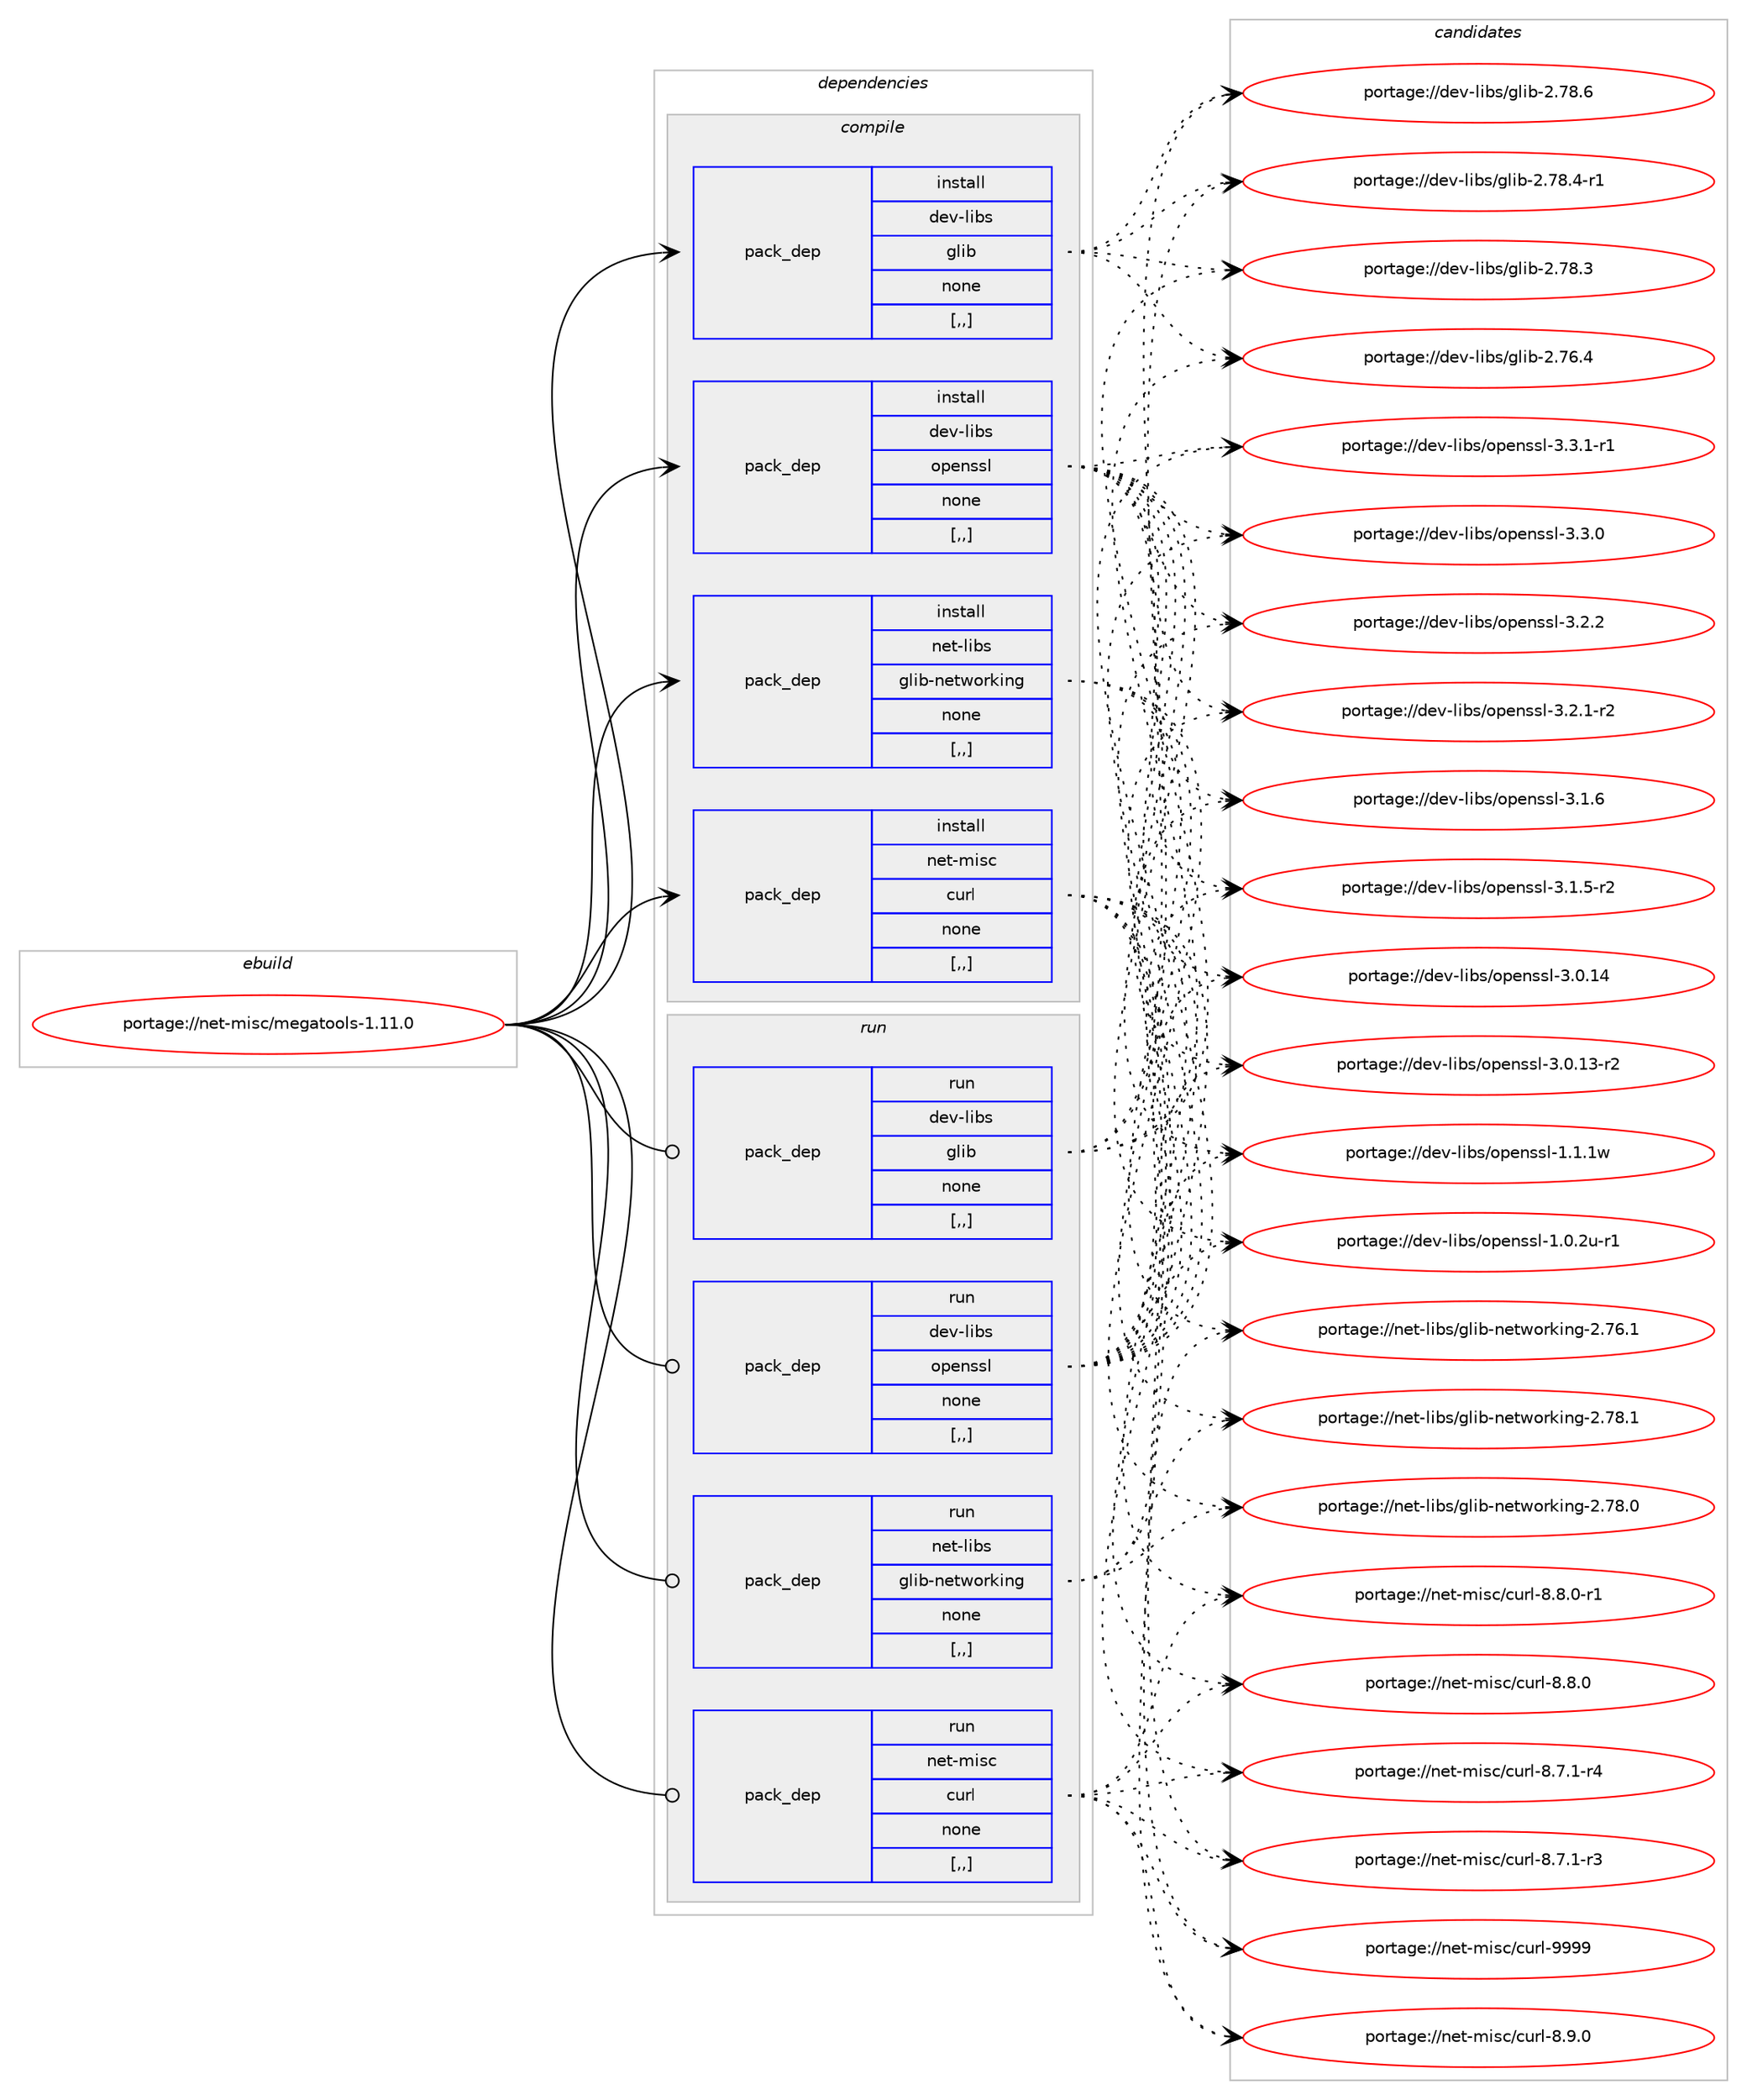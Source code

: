 digraph prolog {

# *************
# Graph options
# *************

newrank=true;
concentrate=true;
compound=true;
graph [rankdir=LR,fontname=Helvetica,fontsize=10,ranksep=1.5];#, ranksep=2.5, nodesep=0.2];
edge  [arrowhead=vee];
node  [fontname=Helvetica,fontsize=10];

# **********
# The ebuild
# **********

subgraph cluster_leftcol {
color=gray;
label=<<i>ebuild</i>>;
id [label="portage://net-misc/megatools-1.11.0", color=red, width=4, href="../net-misc/megatools-1.11.0.svg"];
}

# ****************
# The dependencies
# ****************

subgraph cluster_midcol {
color=gray;
label=<<i>dependencies</i>>;
subgraph cluster_compile {
fillcolor="#eeeeee";
style=filled;
label=<<i>compile</i>>;
subgraph pack271269 {
dependency371786 [label=<<TABLE BORDER="0" CELLBORDER="1" CELLSPACING="0" CELLPADDING="4" WIDTH="220"><TR><TD ROWSPAN="6" CELLPADDING="30">pack_dep</TD></TR><TR><TD WIDTH="110">install</TD></TR><TR><TD>dev-libs</TD></TR><TR><TD>glib</TD></TR><TR><TD>none</TD></TR><TR><TD>[,,]</TD></TR></TABLE>>, shape=none, color=blue];
}
id:e -> dependency371786:w [weight=20,style="solid",arrowhead="vee"];
subgraph pack271270 {
dependency371787 [label=<<TABLE BORDER="0" CELLBORDER="1" CELLSPACING="0" CELLPADDING="4" WIDTH="220"><TR><TD ROWSPAN="6" CELLPADDING="30">pack_dep</TD></TR><TR><TD WIDTH="110">install</TD></TR><TR><TD>dev-libs</TD></TR><TR><TD>openssl</TD></TR><TR><TD>none</TD></TR><TR><TD>[,,]</TD></TR></TABLE>>, shape=none, color=blue];
}
id:e -> dependency371787:w [weight=20,style="solid",arrowhead="vee"];
subgraph pack271271 {
dependency371788 [label=<<TABLE BORDER="0" CELLBORDER="1" CELLSPACING="0" CELLPADDING="4" WIDTH="220"><TR><TD ROWSPAN="6" CELLPADDING="30">pack_dep</TD></TR><TR><TD WIDTH="110">install</TD></TR><TR><TD>net-libs</TD></TR><TR><TD>glib-networking</TD></TR><TR><TD>none</TD></TR><TR><TD>[,,]</TD></TR></TABLE>>, shape=none, color=blue];
}
id:e -> dependency371788:w [weight=20,style="solid",arrowhead="vee"];
subgraph pack271272 {
dependency371789 [label=<<TABLE BORDER="0" CELLBORDER="1" CELLSPACING="0" CELLPADDING="4" WIDTH="220"><TR><TD ROWSPAN="6" CELLPADDING="30">pack_dep</TD></TR><TR><TD WIDTH="110">install</TD></TR><TR><TD>net-misc</TD></TR><TR><TD>curl</TD></TR><TR><TD>none</TD></TR><TR><TD>[,,]</TD></TR></TABLE>>, shape=none, color=blue];
}
id:e -> dependency371789:w [weight=20,style="solid",arrowhead="vee"];
}
subgraph cluster_compileandrun {
fillcolor="#eeeeee";
style=filled;
label=<<i>compile and run</i>>;
}
subgraph cluster_run {
fillcolor="#eeeeee";
style=filled;
label=<<i>run</i>>;
subgraph pack271273 {
dependency371790 [label=<<TABLE BORDER="0" CELLBORDER="1" CELLSPACING="0" CELLPADDING="4" WIDTH="220"><TR><TD ROWSPAN="6" CELLPADDING="30">pack_dep</TD></TR><TR><TD WIDTH="110">run</TD></TR><TR><TD>dev-libs</TD></TR><TR><TD>glib</TD></TR><TR><TD>none</TD></TR><TR><TD>[,,]</TD></TR></TABLE>>, shape=none, color=blue];
}
id:e -> dependency371790:w [weight=20,style="solid",arrowhead="odot"];
subgraph pack271274 {
dependency371791 [label=<<TABLE BORDER="0" CELLBORDER="1" CELLSPACING="0" CELLPADDING="4" WIDTH="220"><TR><TD ROWSPAN="6" CELLPADDING="30">pack_dep</TD></TR><TR><TD WIDTH="110">run</TD></TR><TR><TD>dev-libs</TD></TR><TR><TD>openssl</TD></TR><TR><TD>none</TD></TR><TR><TD>[,,]</TD></TR></TABLE>>, shape=none, color=blue];
}
id:e -> dependency371791:w [weight=20,style="solid",arrowhead="odot"];
subgraph pack271275 {
dependency371792 [label=<<TABLE BORDER="0" CELLBORDER="1" CELLSPACING="0" CELLPADDING="4" WIDTH="220"><TR><TD ROWSPAN="6" CELLPADDING="30">pack_dep</TD></TR><TR><TD WIDTH="110">run</TD></TR><TR><TD>net-libs</TD></TR><TR><TD>glib-networking</TD></TR><TR><TD>none</TD></TR><TR><TD>[,,]</TD></TR></TABLE>>, shape=none, color=blue];
}
id:e -> dependency371792:w [weight=20,style="solid",arrowhead="odot"];
subgraph pack271276 {
dependency371793 [label=<<TABLE BORDER="0" CELLBORDER="1" CELLSPACING="0" CELLPADDING="4" WIDTH="220"><TR><TD ROWSPAN="6" CELLPADDING="30">pack_dep</TD></TR><TR><TD WIDTH="110">run</TD></TR><TR><TD>net-misc</TD></TR><TR><TD>curl</TD></TR><TR><TD>none</TD></TR><TR><TD>[,,]</TD></TR></TABLE>>, shape=none, color=blue];
}
id:e -> dependency371793:w [weight=20,style="solid",arrowhead="odot"];
}
}

# **************
# The candidates
# **************

subgraph cluster_choices {
rank=same;
color=gray;
label=<<i>candidates</i>>;

subgraph choice271269 {
color=black;
nodesep=1;
choice1001011184510810598115471031081059845504655564654 [label="portage://dev-libs/glib-2.78.6", color=red, width=4,href="../dev-libs/glib-2.78.6.svg"];
choice10010111845108105981154710310810598455046555646524511449 [label="portage://dev-libs/glib-2.78.4-r1", color=red, width=4,href="../dev-libs/glib-2.78.4-r1.svg"];
choice1001011184510810598115471031081059845504655564651 [label="portage://dev-libs/glib-2.78.3", color=red, width=4,href="../dev-libs/glib-2.78.3.svg"];
choice1001011184510810598115471031081059845504655544652 [label="portage://dev-libs/glib-2.76.4", color=red, width=4,href="../dev-libs/glib-2.76.4.svg"];
dependency371786:e -> choice1001011184510810598115471031081059845504655564654:w [style=dotted,weight="100"];
dependency371786:e -> choice10010111845108105981154710310810598455046555646524511449:w [style=dotted,weight="100"];
dependency371786:e -> choice1001011184510810598115471031081059845504655564651:w [style=dotted,weight="100"];
dependency371786:e -> choice1001011184510810598115471031081059845504655544652:w [style=dotted,weight="100"];
}
subgraph choice271270 {
color=black;
nodesep=1;
choice1001011184510810598115471111121011101151151084551465146494511449 [label="portage://dev-libs/openssl-3.3.1-r1", color=red, width=4,href="../dev-libs/openssl-3.3.1-r1.svg"];
choice100101118451081059811547111112101110115115108455146514648 [label="portage://dev-libs/openssl-3.3.0", color=red, width=4,href="../dev-libs/openssl-3.3.0.svg"];
choice100101118451081059811547111112101110115115108455146504650 [label="portage://dev-libs/openssl-3.2.2", color=red, width=4,href="../dev-libs/openssl-3.2.2.svg"];
choice1001011184510810598115471111121011101151151084551465046494511450 [label="portage://dev-libs/openssl-3.2.1-r2", color=red, width=4,href="../dev-libs/openssl-3.2.1-r2.svg"];
choice100101118451081059811547111112101110115115108455146494654 [label="portage://dev-libs/openssl-3.1.6", color=red, width=4,href="../dev-libs/openssl-3.1.6.svg"];
choice1001011184510810598115471111121011101151151084551464946534511450 [label="portage://dev-libs/openssl-3.1.5-r2", color=red, width=4,href="../dev-libs/openssl-3.1.5-r2.svg"];
choice10010111845108105981154711111210111011511510845514648464952 [label="portage://dev-libs/openssl-3.0.14", color=red, width=4,href="../dev-libs/openssl-3.0.14.svg"];
choice100101118451081059811547111112101110115115108455146484649514511450 [label="portage://dev-libs/openssl-3.0.13-r2", color=red, width=4,href="../dev-libs/openssl-3.0.13-r2.svg"];
choice100101118451081059811547111112101110115115108454946494649119 [label="portage://dev-libs/openssl-1.1.1w", color=red, width=4,href="../dev-libs/openssl-1.1.1w.svg"];
choice1001011184510810598115471111121011101151151084549464846501174511449 [label="portage://dev-libs/openssl-1.0.2u-r1", color=red, width=4,href="../dev-libs/openssl-1.0.2u-r1.svg"];
dependency371787:e -> choice1001011184510810598115471111121011101151151084551465146494511449:w [style=dotted,weight="100"];
dependency371787:e -> choice100101118451081059811547111112101110115115108455146514648:w [style=dotted,weight="100"];
dependency371787:e -> choice100101118451081059811547111112101110115115108455146504650:w [style=dotted,weight="100"];
dependency371787:e -> choice1001011184510810598115471111121011101151151084551465046494511450:w [style=dotted,weight="100"];
dependency371787:e -> choice100101118451081059811547111112101110115115108455146494654:w [style=dotted,weight="100"];
dependency371787:e -> choice1001011184510810598115471111121011101151151084551464946534511450:w [style=dotted,weight="100"];
dependency371787:e -> choice10010111845108105981154711111210111011511510845514648464952:w [style=dotted,weight="100"];
dependency371787:e -> choice100101118451081059811547111112101110115115108455146484649514511450:w [style=dotted,weight="100"];
dependency371787:e -> choice100101118451081059811547111112101110115115108454946494649119:w [style=dotted,weight="100"];
dependency371787:e -> choice1001011184510810598115471111121011101151151084549464846501174511449:w [style=dotted,weight="100"];
}
subgraph choice271271 {
color=black;
nodesep=1;
choice110101116451081059811547103108105984511010111611911111410710511010345504655564649 [label="portage://net-libs/glib-networking-2.78.1", color=red, width=4,href="../net-libs/glib-networking-2.78.1.svg"];
choice110101116451081059811547103108105984511010111611911111410710511010345504655564648 [label="portage://net-libs/glib-networking-2.78.0", color=red, width=4,href="../net-libs/glib-networking-2.78.0.svg"];
choice110101116451081059811547103108105984511010111611911111410710511010345504655544649 [label="portage://net-libs/glib-networking-2.76.1", color=red, width=4,href="../net-libs/glib-networking-2.76.1.svg"];
dependency371788:e -> choice110101116451081059811547103108105984511010111611911111410710511010345504655564649:w [style=dotted,weight="100"];
dependency371788:e -> choice110101116451081059811547103108105984511010111611911111410710511010345504655564648:w [style=dotted,weight="100"];
dependency371788:e -> choice110101116451081059811547103108105984511010111611911111410710511010345504655544649:w [style=dotted,weight="100"];
}
subgraph choice271272 {
color=black;
nodesep=1;
choice110101116451091051159947991171141084557575757 [label="portage://net-misc/curl-9999", color=red, width=4,href="../net-misc/curl-9999.svg"];
choice11010111645109105115994799117114108455646574648 [label="portage://net-misc/curl-8.9.0", color=red, width=4,href="../net-misc/curl-8.9.0.svg"];
choice110101116451091051159947991171141084556465646484511449 [label="portage://net-misc/curl-8.8.0-r1", color=red, width=4,href="../net-misc/curl-8.8.0-r1.svg"];
choice11010111645109105115994799117114108455646564648 [label="portage://net-misc/curl-8.8.0", color=red, width=4,href="../net-misc/curl-8.8.0.svg"];
choice110101116451091051159947991171141084556465546494511452 [label="portage://net-misc/curl-8.7.1-r4", color=red, width=4,href="../net-misc/curl-8.7.1-r4.svg"];
choice110101116451091051159947991171141084556465546494511451 [label="portage://net-misc/curl-8.7.1-r3", color=red, width=4,href="../net-misc/curl-8.7.1-r3.svg"];
dependency371789:e -> choice110101116451091051159947991171141084557575757:w [style=dotted,weight="100"];
dependency371789:e -> choice11010111645109105115994799117114108455646574648:w [style=dotted,weight="100"];
dependency371789:e -> choice110101116451091051159947991171141084556465646484511449:w [style=dotted,weight="100"];
dependency371789:e -> choice11010111645109105115994799117114108455646564648:w [style=dotted,weight="100"];
dependency371789:e -> choice110101116451091051159947991171141084556465546494511452:w [style=dotted,weight="100"];
dependency371789:e -> choice110101116451091051159947991171141084556465546494511451:w [style=dotted,weight="100"];
}
subgraph choice271273 {
color=black;
nodesep=1;
choice1001011184510810598115471031081059845504655564654 [label="portage://dev-libs/glib-2.78.6", color=red, width=4,href="../dev-libs/glib-2.78.6.svg"];
choice10010111845108105981154710310810598455046555646524511449 [label="portage://dev-libs/glib-2.78.4-r1", color=red, width=4,href="../dev-libs/glib-2.78.4-r1.svg"];
choice1001011184510810598115471031081059845504655564651 [label="portage://dev-libs/glib-2.78.3", color=red, width=4,href="../dev-libs/glib-2.78.3.svg"];
choice1001011184510810598115471031081059845504655544652 [label="portage://dev-libs/glib-2.76.4", color=red, width=4,href="../dev-libs/glib-2.76.4.svg"];
dependency371790:e -> choice1001011184510810598115471031081059845504655564654:w [style=dotted,weight="100"];
dependency371790:e -> choice10010111845108105981154710310810598455046555646524511449:w [style=dotted,weight="100"];
dependency371790:e -> choice1001011184510810598115471031081059845504655564651:w [style=dotted,weight="100"];
dependency371790:e -> choice1001011184510810598115471031081059845504655544652:w [style=dotted,weight="100"];
}
subgraph choice271274 {
color=black;
nodesep=1;
choice1001011184510810598115471111121011101151151084551465146494511449 [label="portage://dev-libs/openssl-3.3.1-r1", color=red, width=4,href="../dev-libs/openssl-3.3.1-r1.svg"];
choice100101118451081059811547111112101110115115108455146514648 [label="portage://dev-libs/openssl-3.3.0", color=red, width=4,href="../dev-libs/openssl-3.3.0.svg"];
choice100101118451081059811547111112101110115115108455146504650 [label="portage://dev-libs/openssl-3.2.2", color=red, width=4,href="../dev-libs/openssl-3.2.2.svg"];
choice1001011184510810598115471111121011101151151084551465046494511450 [label="portage://dev-libs/openssl-3.2.1-r2", color=red, width=4,href="../dev-libs/openssl-3.2.1-r2.svg"];
choice100101118451081059811547111112101110115115108455146494654 [label="portage://dev-libs/openssl-3.1.6", color=red, width=4,href="../dev-libs/openssl-3.1.6.svg"];
choice1001011184510810598115471111121011101151151084551464946534511450 [label="portage://dev-libs/openssl-3.1.5-r2", color=red, width=4,href="../dev-libs/openssl-3.1.5-r2.svg"];
choice10010111845108105981154711111210111011511510845514648464952 [label="portage://dev-libs/openssl-3.0.14", color=red, width=4,href="../dev-libs/openssl-3.0.14.svg"];
choice100101118451081059811547111112101110115115108455146484649514511450 [label="portage://dev-libs/openssl-3.0.13-r2", color=red, width=4,href="../dev-libs/openssl-3.0.13-r2.svg"];
choice100101118451081059811547111112101110115115108454946494649119 [label="portage://dev-libs/openssl-1.1.1w", color=red, width=4,href="../dev-libs/openssl-1.1.1w.svg"];
choice1001011184510810598115471111121011101151151084549464846501174511449 [label="portage://dev-libs/openssl-1.0.2u-r1", color=red, width=4,href="../dev-libs/openssl-1.0.2u-r1.svg"];
dependency371791:e -> choice1001011184510810598115471111121011101151151084551465146494511449:w [style=dotted,weight="100"];
dependency371791:e -> choice100101118451081059811547111112101110115115108455146514648:w [style=dotted,weight="100"];
dependency371791:e -> choice100101118451081059811547111112101110115115108455146504650:w [style=dotted,weight="100"];
dependency371791:e -> choice1001011184510810598115471111121011101151151084551465046494511450:w [style=dotted,weight="100"];
dependency371791:e -> choice100101118451081059811547111112101110115115108455146494654:w [style=dotted,weight="100"];
dependency371791:e -> choice1001011184510810598115471111121011101151151084551464946534511450:w [style=dotted,weight="100"];
dependency371791:e -> choice10010111845108105981154711111210111011511510845514648464952:w [style=dotted,weight="100"];
dependency371791:e -> choice100101118451081059811547111112101110115115108455146484649514511450:w [style=dotted,weight="100"];
dependency371791:e -> choice100101118451081059811547111112101110115115108454946494649119:w [style=dotted,weight="100"];
dependency371791:e -> choice1001011184510810598115471111121011101151151084549464846501174511449:w [style=dotted,weight="100"];
}
subgraph choice271275 {
color=black;
nodesep=1;
choice110101116451081059811547103108105984511010111611911111410710511010345504655564649 [label="portage://net-libs/glib-networking-2.78.1", color=red, width=4,href="../net-libs/glib-networking-2.78.1.svg"];
choice110101116451081059811547103108105984511010111611911111410710511010345504655564648 [label="portage://net-libs/glib-networking-2.78.0", color=red, width=4,href="../net-libs/glib-networking-2.78.0.svg"];
choice110101116451081059811547103108105984511010111611911111410710511010345504655544649 [label="portage://net-libs/glib-networking-2.76.1", color=red, width=4,href="../net-libs/glib-networking-2.76.1.svg"];
dependency371792:e -> choice110101116451081059811547103108105984511010111611911111410710511010345504655564649:w [style=dotted,weight="100"];
dependency371792:e -> choice110101116451081059811547103108105984511010111611911111410710511010345504655564648:w [style=dotted,weight="100"];
dependency371792:e -> choice110101116451081059811547103108105984511010111611911111410710511010345504655544649:w [style=dotted,weight="100"];
}
subgraph choice271276 {
color=black;
nodesep=1;
choice110101116451091051159947991171141084557575757 [label="portage://net-misc/curl-9999", color=red, width=4,href="../net-misc/curl-9999.svg"];
choice11010111645109105115994799117114108455646574648 [label="portage://net-misc/curl-8.9.0", color=red, width=4,href="../net-misc/curl-8.9.0.svg"];
choice110101116451091051159947991171141084556465646484511449 [label="portage://net-misc/curl-8.8.0-r1", color=red, width=4,href="../net-misc/curl-8.8.0-r1.svg"];
choice11010111645109105115994799117114108455646564648 [label="portage://net-misc/curl-8.8.0", color=red, width=4,href="../net-misc/curl-8.8.0.svg"];
choice110101116451091051159947991171141084556465546494511452 [label="portage://net-misc/curl-8.7.1-r4", color=red, width=4,href="../net-misc/curl-8.7.1-r4.svg"];
choice110101116451091051159947991171141084556465546494511451 [label="portage://net-misc/curl-8.7.1-r3", color=red, width=4,href="../net-misc/curl-8.7.1-r3.svg"];
dependency371793:e -> choice110101116451091051159947991171141084557575757:w [style=dotted,weight="100"];
dependency371793:e -> choice11010111645109105115994799117114108455646574648:w [style=dotted,weight="100"];
dependency371793:e -> choice110101116451091051159947991171141084556465646484511449:w [style=dotted,weight="100"];
dependency371793:e -> choice11010111645109105115994799117114108455646564648:w [style=dotted,weight="100"];
dependency371793:e -> choice110101116451091051159947991171141084556465546494511452:w [style=dotted,weight="100"];
dependency371793:e -> choice110101116451091051159947991171141084556465546494511451:w [style=dotted,weight="100"];
}
}

}
